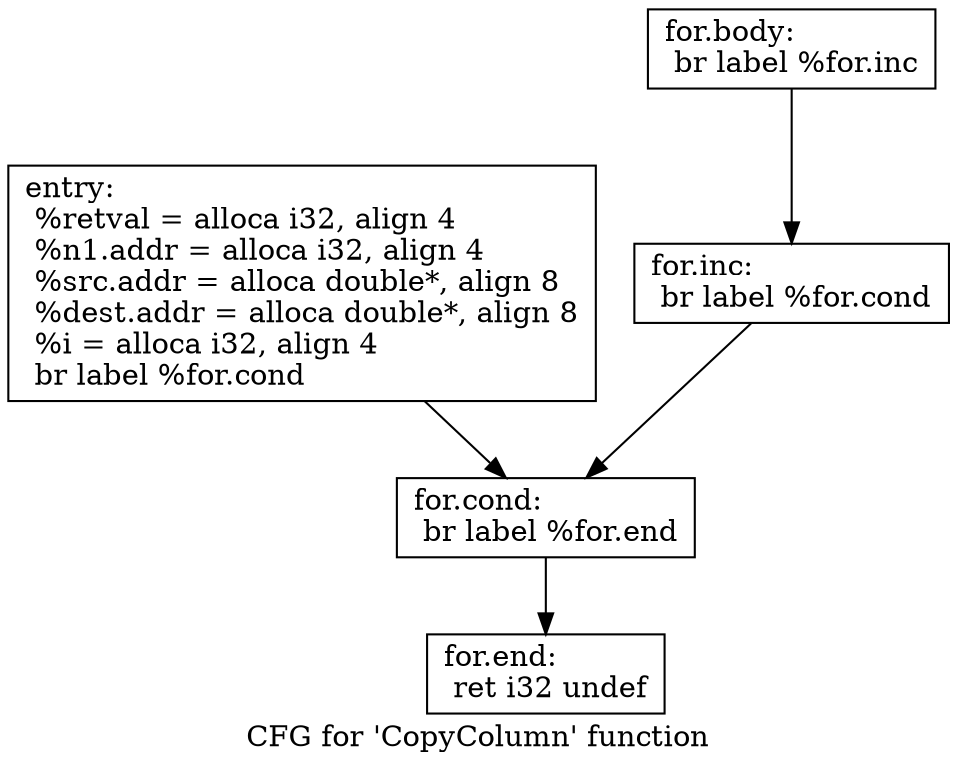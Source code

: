 digraph "CFG for 'CopyColumn' function" {
	label="CFG for 'CopyColumn' function";

	Node0x5dd8580 [shape=record,label="{entry:\l  %retval = alloca i32, align 4\l  %n1.addr = alloca i32, align 4\l  %src.addr = alloca double*, align 8\l  %dest.addr = alloca double*, align 8\l  %i = alloca i32, align 4\l  br label %for.cond\l}"];
	Node0x5dd8580 -> Node0x5dd85d0;
	Node0x5dd85d0 [shape=record,label="{for.cond:                                         \l  br label %for.end\l}"];
	Node0x5dd85d0 -> Node0x5ddcde0;
	Node0x5dd8620 [shape=record,label="{for.body:                                         \l  br label %for.inc\l}"];
	Node0x5dd8620 -> Node0x5ddcd90;
	Node0x5ddcd90 [shape=record,label="{for.inc:                                          \l  br label %for.cond\l}"];
	Node0x5ddcd90 -> Node0x5dd85d0;
	Node0x5ddcde0 [shape=record,label="{for.end:                                          \l  ret i32 undef\l}"];
}
